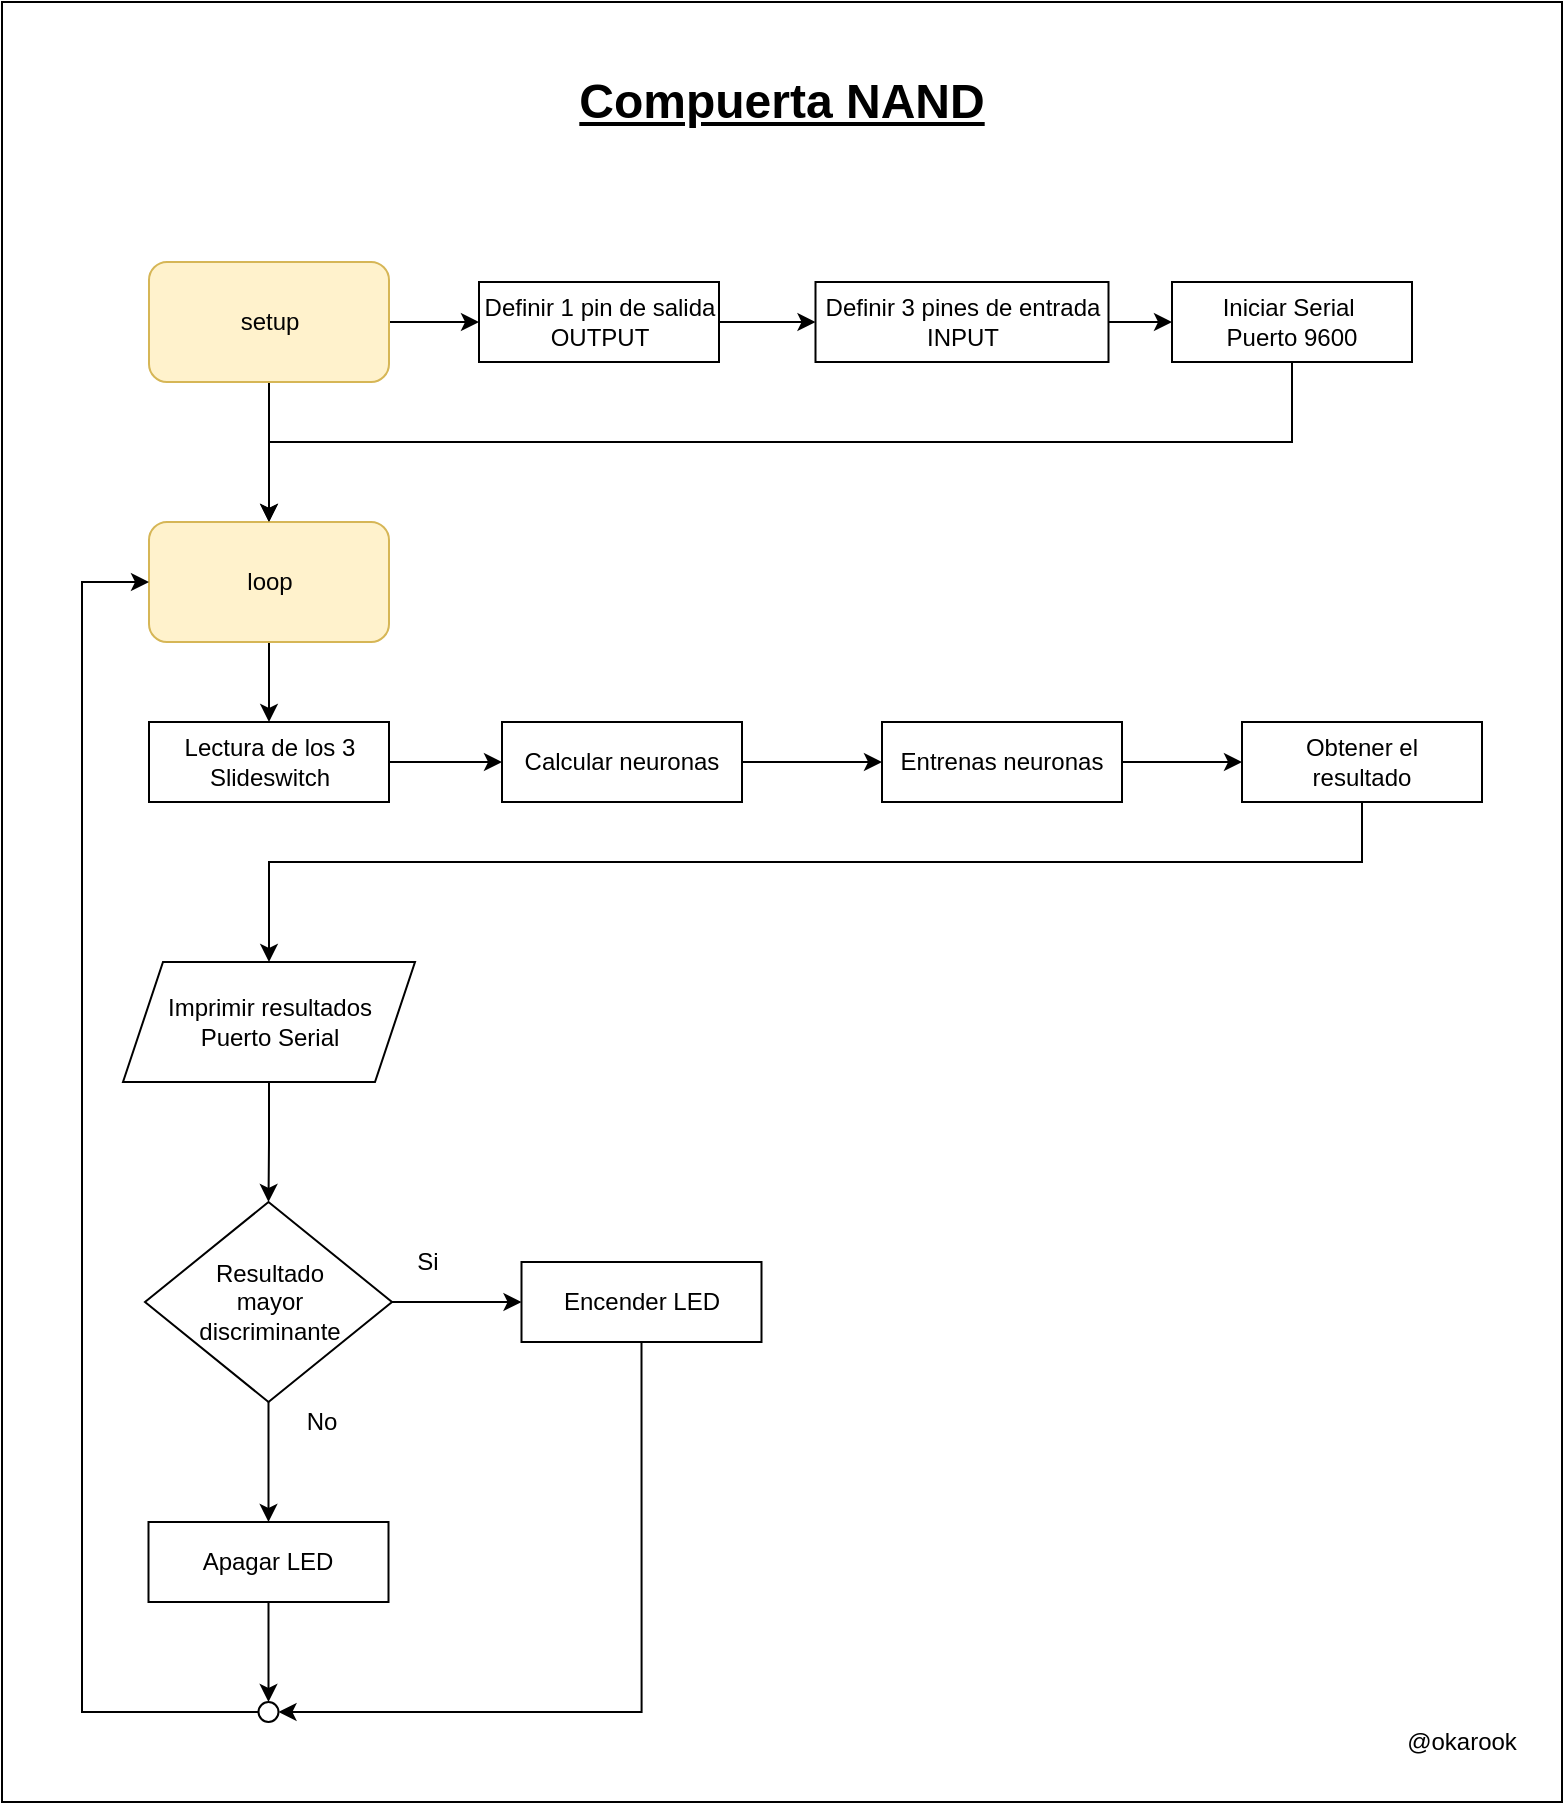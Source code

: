 <mxfile version="13.6.5">
    <diagram id="Qwb1rF_dMpi1wpGuuUVu" name="diagram">
        <mxGraphModel dx="1113" dy="532" grid="1" gridSize="10" guides="1" tooltips="1" connect="1" arrows="1" fold="1" page="1" pageScale="1" pageWidth="850" pageHeight="1100" math="0" shadow="0">
            <root>
                <mxCell id="0"/>
                <mxCell id="1" parent="0"/>
                <mxCell id="3" value="" style="rounded=0;whiteSpace=wrap;html=1;" parent="1" vertex="1">
                    <mxGeometry x="40" y="40" width="780" height="900" as="geometry"/>
                </mxCell>
                <mxCell id="G4ZIIX9ekKNboTHv59yJ-3" style="edgeStyle=orthogonalEdgeStyle;rounded=0;orthogonalLoop=1;jettySize=auto;html=1;" parent="1" source="G4ZIIX9ekKNboTHv59yJ-1" target="G4ZIIX9ekKNboTHv59yJ-4" edge="1">
                    <mxGeometry relative="1" as="geometry">
                        <mxPoint x="173.5" y="270" as="targetPoint"/>
                    </mxGeometry>
                </mxCell>
                <mxCell id="G4ZIIX9ekKNboTHv59yJ-8" style="edgeStyle=orthogonalEdgeStyle;rounded=0;orthogonalLoop=1;jettySize=auto;html=1;entryX=0.5;entryY=0;entryDx=0;entryDy=0;" parent="1" source="G4ZIIX9ekKNboTHv59yJ-1" target="G4ZIIX9ekKNboTHv59yJ-2" edge="1">
                    <mxGeometry relative="1" as="geometry"/>
                </mxCell>
                <mxCell id="G4ZIIX9ekKNboTHv59yJ-1" value="&lt;font color=&quot;#030303&quot;&gt;setup&lt;/font&gt;" style="rounded=1;whiteSpace=wrap;html=1;fillColor=#fff2cc;strokeColor=#d6b656;" parent="1" vertex="1">
                    <mxGeometry x="113.5" y="170" width="120" height="60" as="geometry"/>
                </mxCell>
                <mxCell id="G4ZIIX9ekKNboTHv59yJ-9" style="edgeStyle=orthogonalEdgeStyle;rounded=0;orthogonalLoop=1;jettySize=auto;html=1;entryX=0.5;entryY=0;entryDx=0;entryDy=0;" parent="1" source="G4ZIIX9ekKNboTHv59yJ-2" target="306" edge="1">
                    <mxGeometry relative="1" as="geometry">
                        <mxPoint x="174" y="420.0" as="targetPoint"/>
                    </mxGeometry>
                </mxCell>
                <mxCell id="G4ZIIX9ekKNboTHv59yJ-2" value="&lt;span style=&quot;background-color: rgb(255 , 242 , 204)&quot;&gt;&lt;font color=&quot;#030303&quot;&gt;loop&lt;/font&gt;&lt;/span&gt;" style="rounded=1;whiteSpace=wrap;html=1;fillColor=#fff2cc;strokeColor=#d6b656;" parent="1" vertex="1">
                    <mxGeometry x="113.5" y="300" width="120" height="60" as="geometry"/>
                </mxCell>
                <mxCell id="G4ZIIX9ekKNboTHv59yJ-5" style="edgeStyle=orthogonalEdgeStyle;rounded=0;orthogonalLoop=1;jettySize=auto;html=1;entryX=0.5;entryY=0;entryDx=0;entryDy=0;exitX=0.5;exitY=1;exitDx=0;exitDy=0;" parent="1" source="110" target="G4ZIIX9ekKNboTHv59yJ-2" edge="1">
                    <mxGeometry relative="1" as="geometry">
                        <mxPoint x="503.5" y="220" as="sourcePoint"/>
                        <Array as="points">
                            <mxPoint x="685" y="260"/>
                            <mxPoint x="174" y="260"/>
                        </Array>
                    </mxGeometry>
                </mxCell>
                <mxCell id="8" value="" style="edgeStyle=orthogonalEdgeStyle;rounded=0;orthogonalLoop=1;jettySize=auto;html=1;" parent="1" source="G4ZIIX9ekKNboTHv59yJ-4" target="7" edge="1">
                    <mxGeometry relative="1" as="geometry"/>
                </mxCell>
                <mxCell id="G4ZIIX9ekKNboTHv59yJ-4" value="Definir 1 pin de salida&lt;br&gt;OUTPUT" style="rounded=0;whiteSpace=wrap;html=1;" parent="1" vertex="1">
                    <mxGeometry x="278.5" y="180" width="120" height="40" as="geometry"/>
                </mxCell>
                <mxCell id="111" style="edgeStyle=orthogonalEdgeStyle;rounded=0;orthogonalLoop=1;jettySize=auto;html=1;entryX=0;entryY=0.5;entryDx=0;entryDy=0;" parent="1" source="7" target="110" edge="1">
                    <mxGeometry relative="1" as="geometry"/>
                </mxCell>
                <mxCell id="7" value="Definir 3 pines de entrada INPUT" style="rounded=0;whiteSpace=wrap;html=1;" parent="1" vertex="1">
                    <mxGeometry x="446.75" y="180" width="146.5" height="40" as="geometry"/>
                </mxCell>
                <mxCell id="G4ZIIX9ekKNboTHv59yJ-12" value="" style="edgeStyle=orthogonalEdgeStyle;rounded=0;orthogonalLoop=1;jettySize=auto;html=1;" parent="1" edge="1">
                    <mxGeometry relative="1" as="geometry">
                        <mxPoint x="298.5" y="440" as="sourcePoint"/>
                    </mxGeometry>
                </mxCell>
                <mxCell id="2" value="&lt;span style=&quot;font-size: 24px&quot;&gt;&lt;b&gt;&lt;u&gt;Compuerta NAND&lt;/u&gt;&lt;/b&gt;&lt;/span&gt;" style="text;html=1;strokeColor=none;fillColor=none;align=center;verticalAlign=middle;whiteSpace=wrap;rounded=0;" parent="1" vertex="1">
                    <mxGeometry x="276.25" y="80" width="307.5" height="20" as="geometry"/>
                </mxCell>
                <mxCell id="6" value="@okarook" style="text;html=1;strokeColor=none;fillColor=none;align=center;verticalAlign=middle;whiteSpace=wrap;rounded=0;" parent="1" vertex="1">
                    <mxGeometry x="745" y="900" width="50" height="20" as="geometry"/>
                </mxCell>
                <mxCell id="97" style="edgeStyle=orthogonalEdgeStyle;rounded=0;orthogonalLoop=1;jettySize=auto;html=1;entryX=0;entryY=0.5;entryDx=0;entryDy=0;" parent="1" edge="1">
                    <mxGeometry relative="1" as="geometry">
                        <mxPoint x="554" y="797.5" as="sourcePoint"/>
                    </mxGeometry>
                </mxCell>
                <mxCell id="103" style="edgeStyle=orthogonalEdgeStyle;rounded=0;orthogonalLoop=1;jettySize=auto;html=1;entryX=0;entryY=0.5;entryDx=0;entryDy=0;" parent="1" edge="1">
                    <mxGeometry relative="1" as="geometry">
                        <mxPoint x="390" y="797.5" as="sourcePoint"/>
                    </mxGeometry>
                </mxCell>
                <mxCell id="110" value="Iniciar Serial&amp;nbsp;&lt;br&gt;Puerto 9600" style="rounded=0;whiteSpace=wrap;html=1;" parent="1" vertex="1">
                    <mxGeometry x="625" y="180" width="120" height="40" as="geometry"/>
                </mxCell>
                <mxCell id="304" style="edgeStyle=orthogonalEdgeStyle;rounded=0;orthogonalLoop=1;jettySize=auto;html=1;entryX=0;entryY=0.5;entryDx=0;entryDy=0;exitX=0;exitY=0.5;exitDx=0;exitDy=0;" parent="1" source="288" target="G4ZIIX9ekKNboTHv59yJ-2" edge="1">
                    <mxGeometry relative="1" as="geometry">
                        <Array as="points">
                            <mxPoint x="80" y="895"/>
                            <mxPoint x="80" y="330"/>
                        </Array>
                        <mxPoint x="169" y="1389" as="sourcePoint"/>
                    </mxGeometry>
                </mxCell>
                <mxCell id="266" value="No" style="text;html=1;strokeColor=none;fillColor=none;align=center;verticalAlign=middle;whiteSpace=wrap;rounded=0;" parent="1" vertex="1">
                    <mxGeometry x="179.75" y="740" width="40" height="20" as="geometry"/>
                </mxCell>
                <mxCell id="288" value="" style="ellipse;whiteSpace=wrap;html=1;aspect=fixed;" parent="1" vertex="1">
                    <mxGeometry x="168.25" y="890" width="10" height="10" as="geometry"/>
                </mxCell>
                <mxCell id="295" style="edgeStyle=orthogonalEdgeStyle;rounded=0;orthogonalLoop=1;jettySize=auto;html=1;entryX=1;entryY=0.5;entryDx=0;entryDy=0;exitX=0.5;exitY=1;exitDx=0;exitDy=0;" parent="1" source="313" target="288" edge="1">
                    <mxGeometry relative="1" as="geometry">
                        <mxPoint x="403.75" y="679.5" as="sourcePoint"/>
                        <mxPoint x="459.75" y="679.5" as="targetPoint"/>
                        <Array as="points">
                            <mxPoint x="359.75" y="895"/>
                        </Array>
                    </mxGeometry>
                </mxCell>
                <mxCell id="319" style="edgeStyle=orthogonalEdgeStyle;rounded=0;orthogonalLoop=1;jettySize=auto;html=1;" edge="1" parent="1" source="306" target="307">
                    <mxGeometry relative="1" as="geometry"/>
                </mxCell>
                <mxCell id="306" value="Lectura de los 3&lt;br&gt;Slideswitch" style="whiteSpace=wrap;html=1;rounded=0;" vertex="1" parent="1">
                    <mxGeometry x="113.5" y="400" width="120" height="40" as="geometry"/>
                </mxCell>
                <mxCell id="320" style="edgeStyle=orthogonalEdgeStyle;rounded=0;orthogonalLoop=1;jettySize=auto;html=1;entryX=0;entryY=0.5;entryDx=0;entryDy=0;" edge="1" parent="1" source="307" target="308">
                    <mxGeometry relative="1" as="geometry"/>
                </mxCell>
                <mxCell id="307" value="Calcular neuronas" style="whiteSpace=wrap;html=1;rounded=0;" vertex="1" parent="1">
                    <mxGeometry x="290" y="400" width="120" height="40" as="geometry"/>
                </mxCell>
                <mxCell id="321" style="edgeStyle=orthogonalEdgeStyle;rounded=0;orthogonalLoop=1;jettySize=auto;html=1;entryX=0;entryY=0.5;entryDx=0;entryDy=0;" edge="1" parent="1" source="308" target="309">
                    <mxGeometry relative="1" as="geometry"/>
                </mxCell>
                <mxCell id="308" value="Entrenas neuronas" style="whiteSpace=wrap;html=1;rounded=0;" vertex="1" parent="1">
                    <mxGeometry x="480" y="400" width="120" height="40" as="geometry"/>
                </mxCell>
                <mxCell id="322" style="edgeStyle=orthogonalEdgeStyle;rounded=0;orthogonalLoop=1;jettySize=auto;html=1;entryX=0.5;entryY=0;entryDx=0;entryDy=0;" edge="1" parent="1" source="309" target="311">
                    <mxGeometry relative="1" as="geometry">
                        <Array as="points">
                            <mxPoint x="720" y="470"/>
                            <mxPoint x="174" y="470"/>
                        </Array>
                    </mxGeometry>
                </mxCell>
                <mxCell id="309" value="Obtener el &lt;br&gt;resultado" style="whiteSpace=wrap;html=1;rounded=0;" vertex="1" parent="1">
                    <mxGeometry x="660" y="400" width="120" height="40" as="geometry"/>
                </mxCell>
                <mxCell id="323" style="edgeStyle=orthogonalEdgeStyle;rounded=0;orthogonalLoop=1;jettySize=auto;html=1;entryX=0.5;entryY=0;entryDx=0;entryDy=0;" edge="1" parent="1" source="311" target="312">
                    <mxGeometry relative="1" as="geometry"/>
                </mxCell>
                <mxCell id="311" value="Imprimir resultados&lt;br&gt;Puerto Serial" style="shape=parallelogram;perimeter=parallelogramPerimeter;whiteSpace=wrap;html=1;fixedSize=1;" vertex="1" parent="1">
                    <mxGeometry x="100.5" y="520" width="146" height="60" as="geometry"/>
                </mxCell>
                <mxCell id="317" style="edgeStyle=orthogonalEdgeStyle;rounded=0;orthogonalLoop=1;jettySize=auto;html=1;entryX=0;entryY=0.5;entryDx=0;entryDy=0;" edge="1" parent="1" source="312" target="313">
                    <mxGeometry relative="1" as="geometry"/>
                </mxCell>
                <mxCell id="324" style="edgeStyle=orthogonalEdgeStyle;rounded=0;orthogonalLoop=1;jettySize=auto;html=1;entryX=0.5;entryY=0;entryDx=0;entryDy=0;" edge="1" parent="1" source="312" target="315">
                    <mxGeometry relative="1" as="geometry"/>
                </mxCell>
                <mxCell id="312" value="&lt;div&gt;Resultado&lt;/div&gt;&lt;div&gt;mayor&lt;/div&gt;&lt;div&gt;discriminante&lt;/div&gt;" style="rhombus;whiteSpace=wrap;html=1;" vertex="1" parent="1">
                    <mxGeometry x="111.5" y="640" width="123.5" height="100" as="geometry"/>
                </mxCell>
                <mxCell id="313" value="Encender LED" style="whiteSpace=wrap;html=1;rounded=0;" vertex="1" parent="1">
                    <mxGeometry x="299.75" y="670" width="120" height="40" as="geometry"/>
                </mxCell>
                <mxCell id="314" value="Si" style="text;html=1;strokeColor=none;fillColor=none;align=center;verticalAlign=middle;whiteSpace=wrap;rounded=0;" vertex="1" parent="1">
                    <mxGeometry x="233.25" y="660" width="40" height="20" as="geometry"/>
                </mxCell>
                <mxCell id="316" style="edgeStyle=orthogonalEdgeStyle;rounded=0;orthogonalLoop=1;jettySize=auto;html=1;entryX=0.5;entryY=0;entryDx=0;entryDy=0;" edge="1" parent="1" source="315" target="288">
                    <mxGeometry relative="1" as="geometry"/>
                </mxCell>
                <mxCell id="315" value="Apagar LED" style="whiteSpace=wrap;html=1;rounded=0;" vertex="1" parent="1">
                    <mxGeometry x="113.25" y="800" width="120" height="40" as="geometry"/>
                </mxCell>
            </root>
        </mxGraphModel>
    </diagram>
</mxfile>
